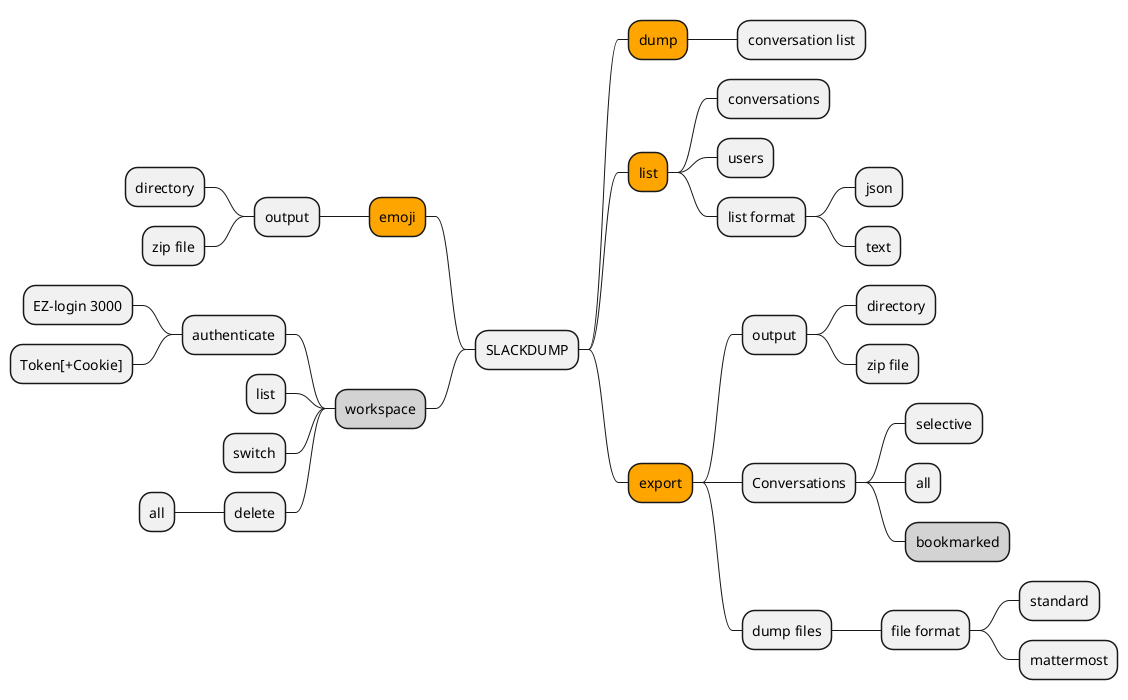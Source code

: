 @startmindmap command-hierarchy

* SLACKDUMP
**[#orange] dump
*** conversation list
**[#orange] list
*** conversations
*** users
*** list format
**** json
**** text
**[#orange] export
*** output
**** directory
**** zip file
*** Conversations
**** selective
**** all
****[#lightgray] bookmarked
*** dump files
**** file format
***** standard
***** mattermost
--[#orange] emoji
--- output
---- directory
---- zip file
--[#lightgray] workspace
--- authenticate
---- EZ-login 3000
---- Token[+Cookie]
--- list
--- switch
--- delete
---- all
@end
